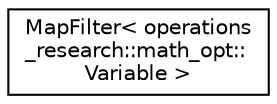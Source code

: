 digraph "Graphical Class Hierarchy"
{
 // LATEX_PDF_SIZE
  edge [fontname="Helvetica",fontsize="10",labelfontname="Helvetica",labelfontsize="10"];
  node [fontname="Helvetica",fontsize="10",shape=record];
  rankdir="LR";
  Node0 [label="MapFilter\< operations\l_research::math_opt::\lVariable \>",height=0.2,width=0.4,color="black", fillcolor="white", style="filled",URL="$structoperations__research_1_1math__opt_1_1_map_filter.html",tooltip=" "];
}
